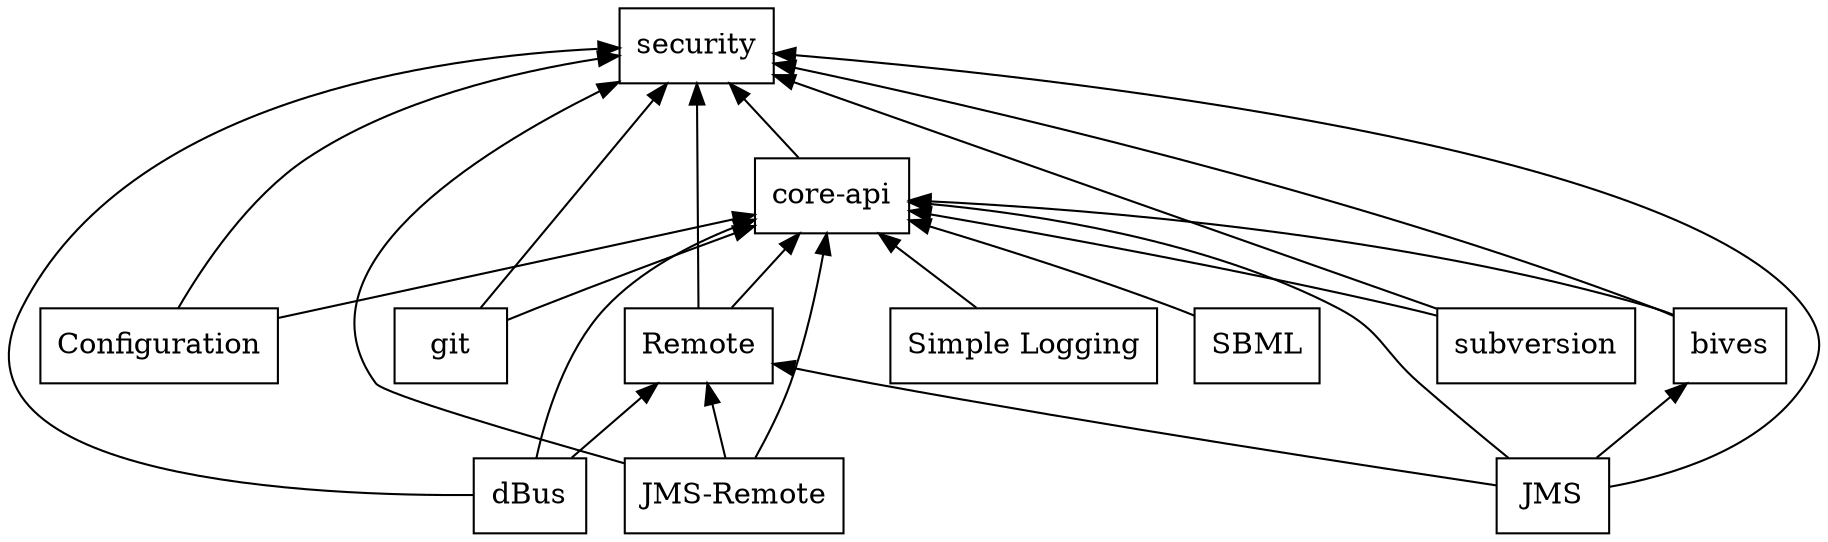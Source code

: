 digraph PluginDependencies {
rankdir=BT;

    node [shape=box];
    color=white;

    // without dependencies
    "security" [label=security];

    // plugins depending security
    "coreApi"[label="core-api"];
    "coreApi" -> "security";

    // plugins depending core-api
    "simpleLogging" [label="Simple Logging"];
    "sbml" [label="SBML"];
    "sbml" -> "coreApi";
    "simpleLogging" -> "coreApi";

    // plugins depending core-api and security
    "conf" [label="Configuration"];
    "remote" [label="Remote"];
    "git" [label="git"];
    "svn" [label="subversion"];
    "bives" [label=bives];
    "conf" -> "coreApi";
    "conf" -> "security";
    "remote" -> "coreApi";
    "remote" -> "security";
    "git" -> "coreApi";
    "git" -> "security";
    "svn" -> "coreApi";
    "svn" -> "security";
    "bives" -> "coreApi";
    "bives" -> "security";

    // plugins depending core-api, security and remote
    "dbus" [label=dBus];
    "jmsRemote" [label="JMS-Remote"];

    "dbus" -> "coreApi";
    "dbus" -> "security";
    "dbus" -> "remote";
    "jmsRemote" -> "coreApi";
    "jmsRemote" -> "security";
    "jmsRemote" -> "remote";

    // plugins depending core-api, security, remote and bives
    "jms" [label=JMS];
    "jms" -> "coreApi";
    "jms" -> "security";
    "jms" -> "remote";
    "jms" -> "bives";
    
}
